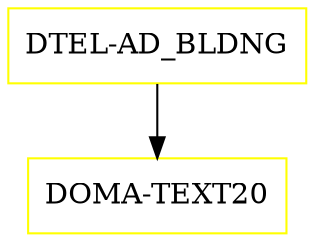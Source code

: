 digraph G {
  "DTEL-AD_BLDNG" [shape=box,color=yellow];
  "DOMA-TEXT20" [shape=box,color=yellow,URL="./DOMA_TEXT20.html"];
  "DTEL-AD_BLDNG" -> "DOMA-TEXT20";
}
